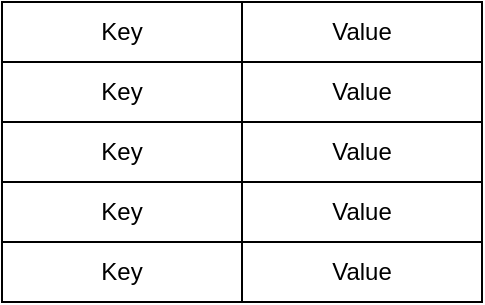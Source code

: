<mxfile version="16.4.11" type="device"><diagram id="fxP2-SOVqUtHcYqHODV5" name="hash table"><mxGraphModel dx="1088" dy="851" grid="1" gridSize="10" guides="1" tooltips="1" connect="1" arrows="1" fold="1" page="1" pageScale="1" pageWidth="1169" pageHeight="827" math="0" shadow="0"><root><mxCell id="0"/><mxCell id="1" parent="0"/><mxCell id="OvBUo5f-pXfcE3XXCOHJ-1" value="Key" style="rounded=0;whiteSpace=wrap;html=1;" parent="1" vertex="1"><mxGeometry x="130" y="210" width="120" height="30" as="geometry"/></mxCell><mxCell id="OvBUo5f-pXfcE3XXCOHJ-2" value="Value" style="rounded=0;whiteSpace=wrap;html=1;" parent="1" vertex="1"><mxGeometry x="250" y="210" width="120" height="30" as="geometry"/></mxCell><mxCell id="OvBUo5f-pXfcE3XXCOHJ-3" value="Key" style="rounded=0;whiteSpace=wrap;html=1;" parent="1" vertex="1"><mxGeometry x="130" y="240" width="120" height="30" as="geometry"/></mxCell><mxCell id="OvBUo5f-pXfcE3XXCOHJ-4" value="Value" style="rounded=0;whiteSpace=wrap;html=1;" parent="1" vertex="1"><mxGeometry x="250" y="240" width="120" height="30" as="geometry"/></mxCell><mxCell id="OvBUo5f-pXfcE3XXCOHJ-5" value="Key" style="rounded=0;whiteSpace=wrap;html=1;" parent="1" vertex="1"><mxGeometry x="130" y="270" width="120" height="30" as="geometry"/></mxCell><mxCell id="OvBUo5f-pXfcE3XXCOHJ-6" value="Value" style="rounded=0;whiteSpace=wrap;html=1;" parent="1" vertex="1"><mxGeometry x="250" y="270" width="120" height="30" as="geometry"/></mxCell><mxCell id="OvBUo5f-pXfcE3XXCOHJ-7" value="Key" style="rounded=0;whiteSpace=wrap;html=1;" parent="1" vertex="1"><mxGeometry x="130" y="300" width="120" height="30" as="geometry"/></mxCell><mxCell id="OvBUo5f-pXfcE3XXCOHJ-8" value="Value" style="rounded=0;whiteSpace=wrap;html=1;" parent="1" vertex="1"><mxGeometry x="250" y="300" width="120" height="30" as="geometry"/></mxCell><mxCell id="OvBUo5f-pXfcE3XXCOHJ-9" value="Key" style="rounded=0;whiteSpace=wrap;html=1;" parent="1" vertex="1"><mxGeometry x="130" y="330" width="120" height="30" as="geometry"/></mxCell><mxCell id="OvBUo5f-pXfcE3XXCOHJ-10" value="Value" style="rounded=0;whiteSpace=wrap;html=1;" parent="1" vertex="1"><mxGeometry x="250" y="330" width="120" height="30" as="geometry"/></mxCell></root></mxGraphModel></diagram></mxfile>